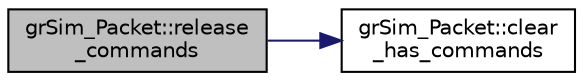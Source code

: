 digraph "grSim_Packet::release_commands"
{
 // INTERACTIVE_SVG=YES
  edge [fontname="Helvetica",fontsize="10",labelfontname="Helvetica",labelfontsize="10"];
  node [fontname="Helvetica",fontsize="10",shape=record];
  rankdir="LR";
  Node1 [label="grSim_Packet::release\l_commands",height=0.2,width=0.4,color="black", fillcolor="grey75", style="filled", fontcolor="black"];
  Node1 -> Node2 [color="midnightblue",fontsize="10",style="solid",fontname="Helvetica"];
  Node2 [label="grSim_Packet::clear\l_has_commands",height=0.2,width=0.4,color="black", fillcolor="white", style="filled",URL="$d3/db5/classgr_sim___packet.html#a4a6e0fe00b6a0c7d9fb689cda20940f5"];
}
